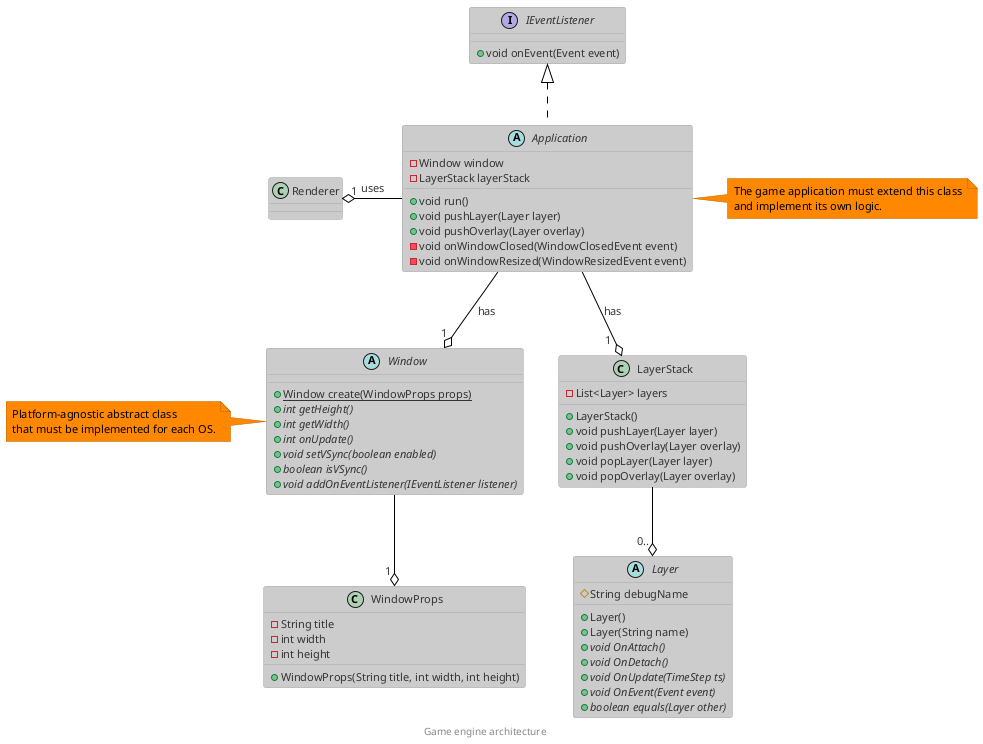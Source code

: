 @startuml

!theme reddress-lightorange
footer Game engine architecture

interface IEventListener {
    + void onEvent(Event event)
}

class Renderer {
}

class WindowProps {
    - String title
    - int width
    - int height
    + WindowProps(String title, int width, int height)
}

abstract class Window {
    {static} + Window create(WindowProps props)
    {abstract} + int getHeight()
    {abstract} + int getWidth()
    {abstract} + int onUpdate()
    {abstract} + void setVSync(boolean enabled)
    {abstract} + boolean isVSync()
    {abstract} + void addOnEventListener(IEventListener listener)
}

note left of Window
    Platform-agnostic abstract class
    that must be implemented for each OS.
end note

class LayerStack {
    - List<Layer> layers
    + LayerStack()
    + void pushLayer(Layer layer)
    + void pushOverlay(Layer overlay)
    + void popLayer(Layer layer)
    + void popOverlay(Layer overlay)
}

abstract class Layer {
    # String debugName
    + Layer()
    + Layer(String name)
    {abstract} + void OnAttach()
    {abstract} + void OnDetach()
    {abstract} + void OnUpdate(TimeStep ts)
    {abstract} + void OnEvent(Event event)
    {abstract} + boolean equals(Layer other)
}

abstract class Application implements IEventListener {
    - Window window
    - LayerStack layerStack
    + void run()
    + void pushLayer(Layer layer)
    + void pushOverlay(Layer overlay)
    - void onWindowClosed(WindowClosedEvent event)
    - void onWindowResized(WindowResizedEvent event)
}

note right of Application
    The game application must extend this class
    and implement its own logic.
end note

Application --o "1 " Window : has
Application --o "1  " LayerStack : has
Application -left-o "1 " Renderer : uses

LayerStack --o "0.. " Layer
Window --o "1 " WindowProps

@enduml
